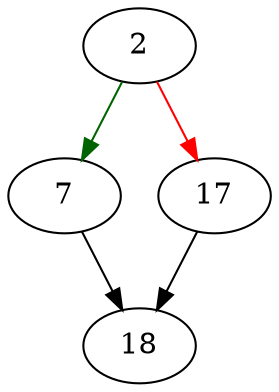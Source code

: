 strict digraph "sqlite3TableColumnAffinity" {
	// Node definitions.
	2 [entry=true];
	7;
	17;
	18;

	// Edge definitions.
	2 -> 7 [
		color=darkgreen
		cond=true
	];
	2 -> 17 [
		color=red
		cond=false
	];
	7 -> 18;
	17 -> 18;
}